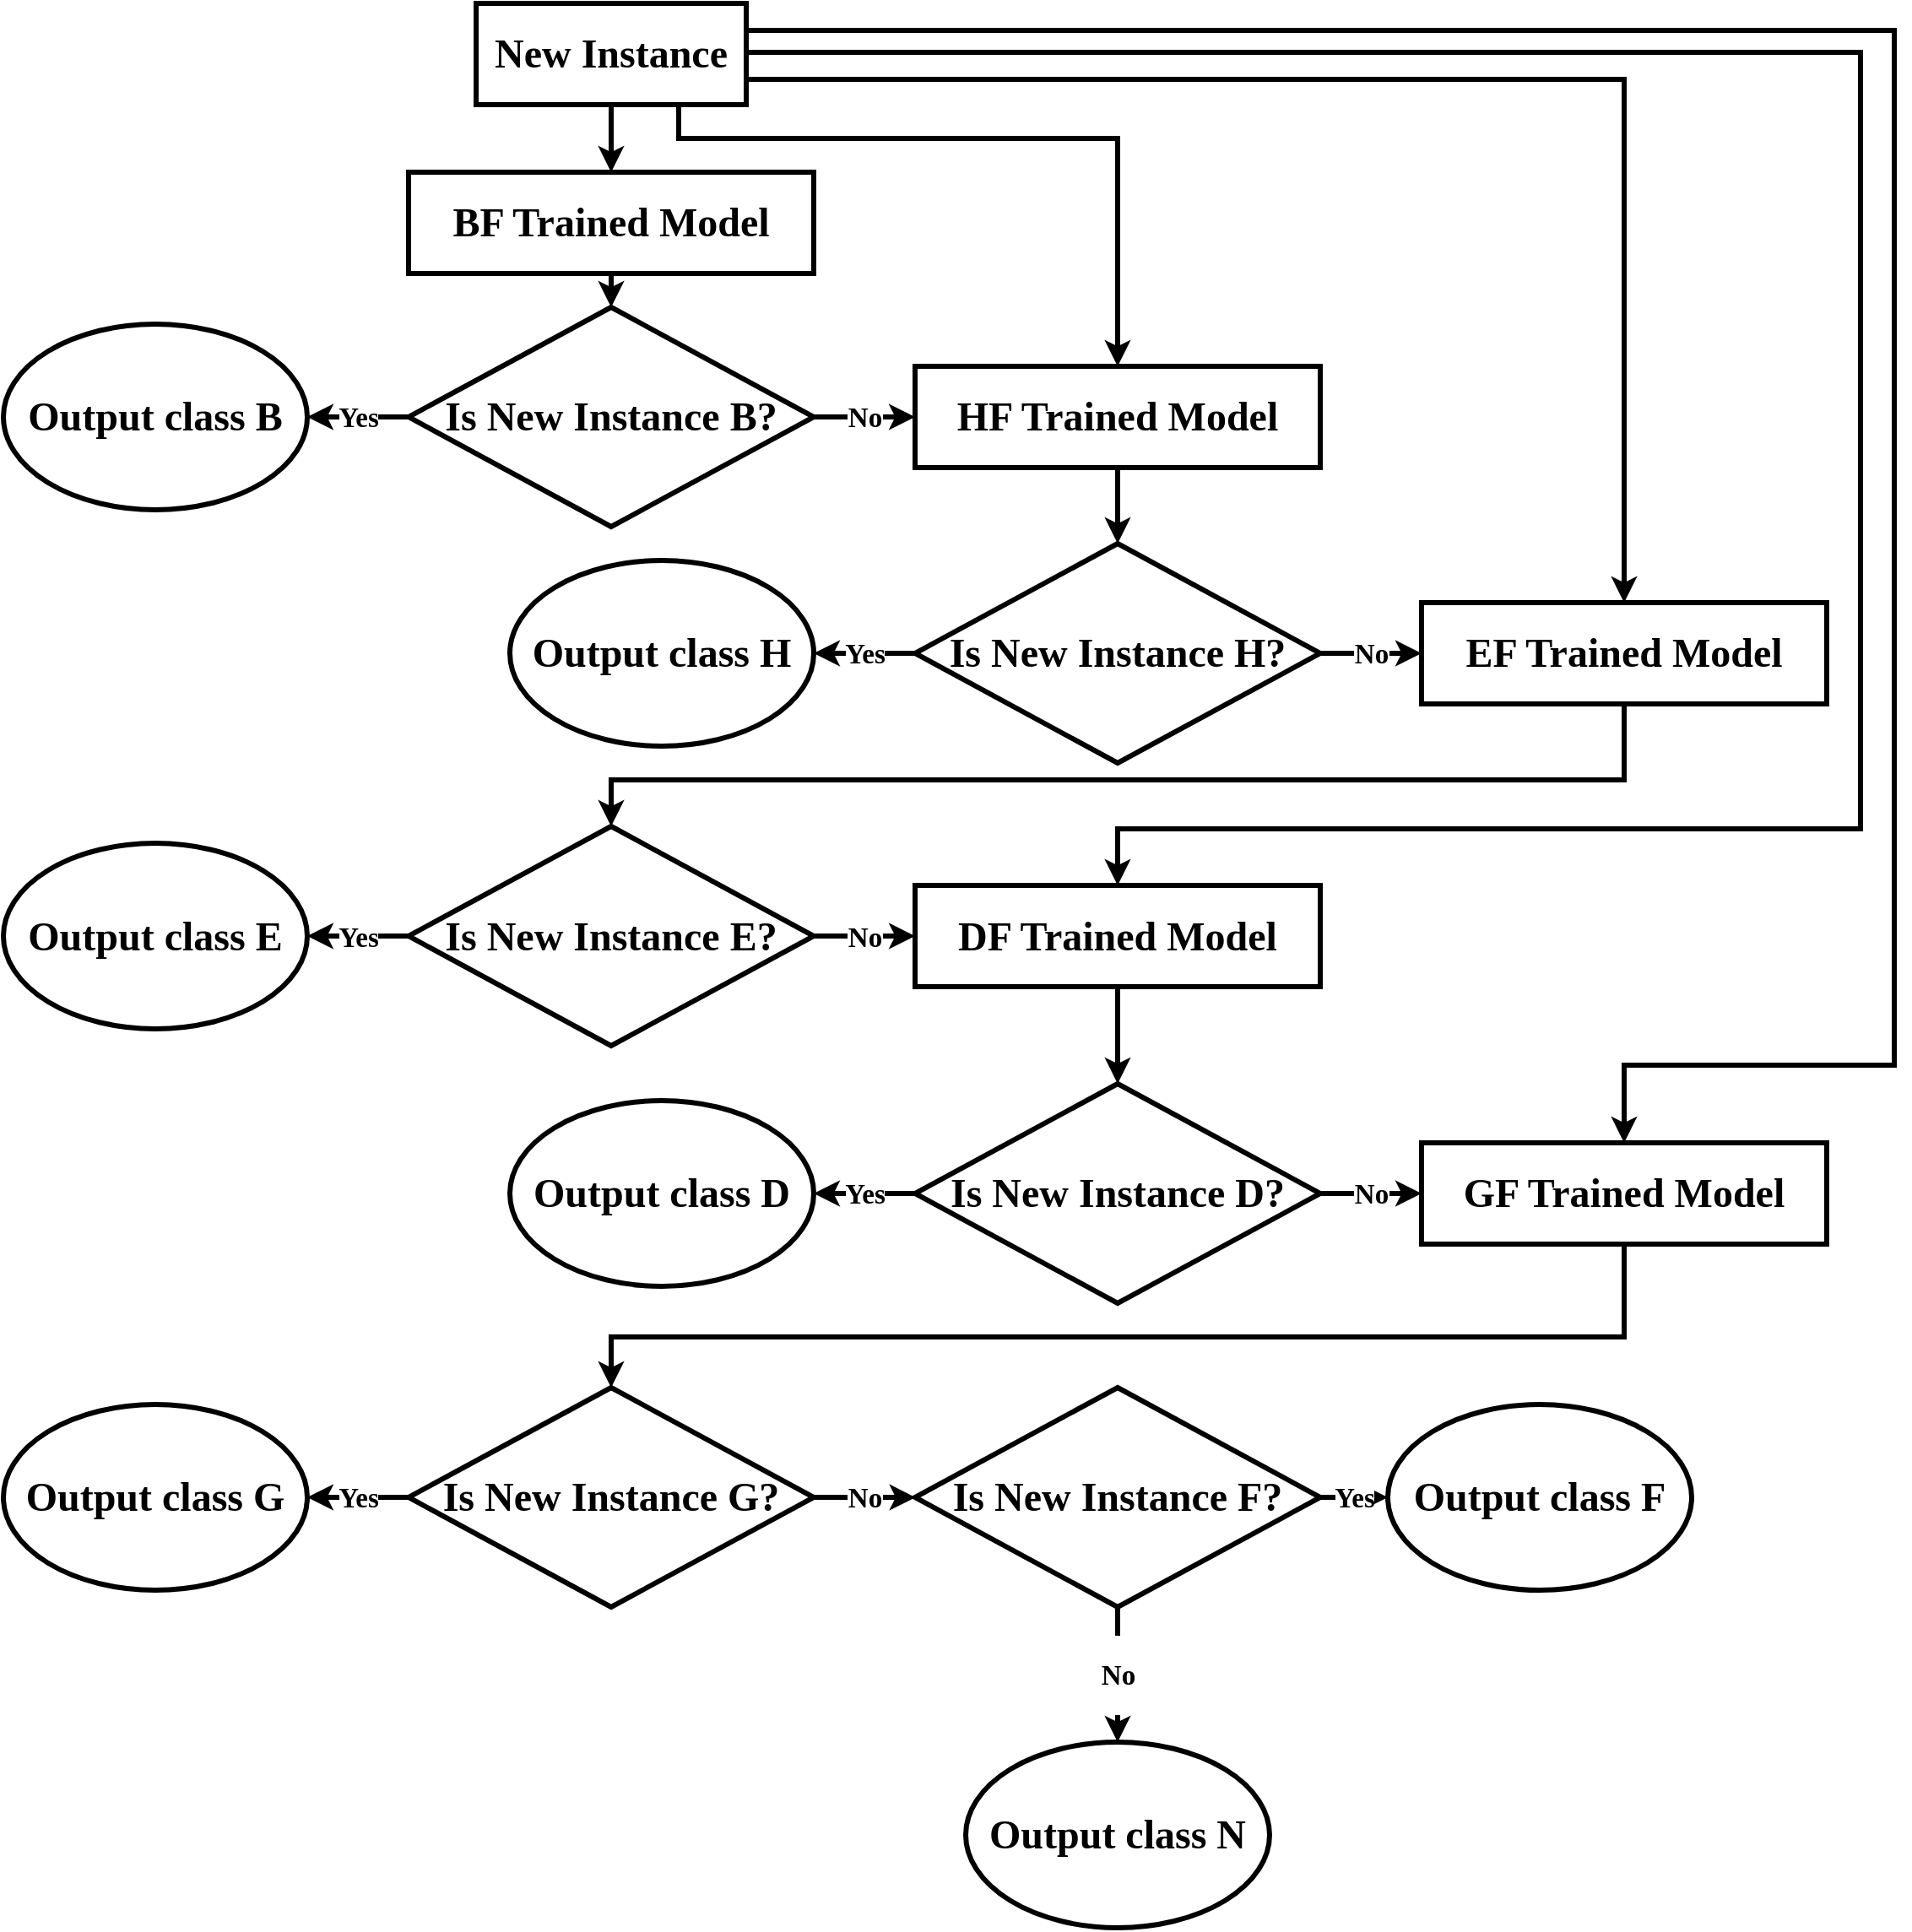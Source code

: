 <mxfile version="10.9.0" type="device"><diagram id="0d6g_CiXjt_Ojf0Guy9M" name="Page-1"><mxGraphModel dx="918" dy="1827" grid="1" gridSize="10" guides="1" tooltips="1" connect="1" arrows="1" fold="1" page="1" pageScale="1" pageWidth="850" pageHeight="1100" math="0" shadow="0"><root><mxCell id="0"/><mxCell id="1" parent="0"/><mxCell id="7xRctPpUuuwP4QkDb6D5-7" style="edgeStyle=orthogonalEdgeStyle;rounded=0;orthogonalLoop=1;jettySize=auto;html=1;exitX=0.5;exitY=1;exitDx=0;exitDy=0;entryX=0.5;entryY=0;entryDx=0;entryDy=0;strokeWidth=3;" parent="1" source="7xRctPpUuuwP4QkDb6D5-1" target="7xRctPpUuuwP4QkDb6D5-4" edge="1"><mxGeometry relative="1" as="geometry"/></mxCell><mxCell id="7xRctPpUuuwP4QkDb6D5-1" value="&lt;h1&gt;&lt;font face=&quot;Times New Roman&quot;&gt;BF Trained Model&lt;/font&gt;&lt;/h1&gt;" style="rounded=0;whiteSpace=wrap;html=1;strokeWidth=3;" parent="1" vertex="1"><mxGeometry x="280" y="100" width="240" height="60" as="geometry"/></mxCell><mxCell id="7xRctPpUuuwP4QkDb6D5-8" style="edgeStyle=orthogonalEdgeStyle;rounded=0;orthogonalLoop=1;jettySize=auto;html=1;exitX=0.5;exitY=1;exitDx=0;exitDy=0;entryX=0.5;entryY=0;entryDx=0;entryDy=0;strokeWidth=3;" parent="1" source="7xRctPpUuuwP4QkDb6D5-2" target="7xRctPpUuuwP4QkDb6D5-1" edge="1"><mxGeometry relative="1" as="geometry"/></mxCell><mxCell id="7xRctPpUuuwP4QkDb6D5-42" style="edgeStyle=orthogonalEdgeStyle;rounded=0;orthogonalLoop=1;jettySize=auto;html=1;exitX=0.75;exitY=1;exitDx=0;exitDy=0;strokeWidth=3;" parent="1" source="7xRctPpUuuwP4QkDb6D5-2" target="7xRctPpUuuwP4QkDb6D5-9" edge="1"><mxGeometry relative="1" as="geometry"><Array as="points"><mxPoint x="440" y="80"/><mxPoint x="700" y="80"/></Array></mxGeometry></mxCell><mxCell id="7xRctPpUuuwP4QkDb6D5-43" style="edgeStyle=orthogonalEdgeStyle;rounded=0;orthogonalLoop=1;jettySize=auto;html=1;exitX=1;exitY=0.75;exitDx=0;exitDy=0;entryX=0.5;entryY=0;entryDx=0;entryDy=0;strokeWidth=3;" parent="1" source="7xRctPpUuuwP4QkDb6D5-2" target="7xRctPpUuuwP4QkDb6D5-16" edge="1"><mxGeometry relative="1" as="geometry"/></mxCell><mxCell id="7xRctPpUuuwP4QkDb6D5-44" style="edgeStyle=orthogonalEdgeStyle;rounded=0;orthogonalLoop=1;jettySize=auto;html=1;exitX=1;exitY=0.5;exitDx=0;exitDy=0;entryX=0.5;entryY=0;entryDx=0;entryDy=0;strokeWidth=3;" parent="1" source="7xRctPpUuuwP4QkDb6D5-2" target="7xRctPpUuuwP4QkDb6D5-23" edge="1"><mxGeometry relative="1" as="geometry"><Array as="points"><mxPoint x="1140" y="29"/><mxPoint x="1140" y="489"/><mxPoint x="700" y="489"/></Array></mxGeometry></mxCell><mxCell id="7xRctPpUuuwP4QkDb6D5-45" style="edgeStyle=orthogonalEdgeStyle;rounded=0;orthogonalLoop=1;jettySize=auto;html=1;exitX=1;exitY=0.25;exitDx=0;exitDy=0;entryX=0.5;entryY=0;entryDx=0;entryDy=0;strokeWidth=3;" parent="1" source="7xRctPpUuuwP4QkDb6D5-2" target="7xRctPpUuuwP4QkDb6D5-29" edge="1"><mxGeometry relative="1" as="geometry"><Array as="points"><mxPoint x="1160" y="16"/><mxPoint x="1160" y="629"/><mxPoint x="1000" y="629"/></Array></mxGeometry></mxCell><mxCell id="7xRctPpUuuwP4QkDb6D5-2" value="&lt;h1&gt;&lt;font face=&quot;Times New Roman&quot;&gt;New Instance&lt;/font&gt;&lt;/h1&gt;" style="rounded=0;whiteSpace=wrap;html=1;strokeWidth=3;" parent="1" vertex="1"><mxGeometry x="320" width="160" height="60" as="geometry"/></mxCell><mxCell id="7xRctPpUuuwP4QkDb6D5-3" value="&lt;h1&gt;&lt;font face=&quot;Times New Roman&quot;&gt;Output class B&lt;/font&gt;&lt;/h1&gt;" style="ellipse;whiteSpace=wrap;html=1;strokeWidth=3;" parent="1" vertex="1"><mxGeometry x="40" y="190" width="180" height="110" as="geometry"/></mxCell><mxCell id="7xRctPpUuuwP4QkDb6D5-6" value="&lt;h2&gt;&lt;font face=&quot;Times New Roman&quot;&gt;Yes&lt;/font&gt;&lt;/h2&gt;" style="edgeStyle=orthogonalEdgeStyle;rounded=0;orthogonalLoop=1;jettySize=auto;html=1;exitX=0;exitY=0.5;exitDx=0;exitDy=0;entryX=1;entryY=0.5;entryDx=0;entryDy=0;strokeWidth=3;" parent="1" source="7xRctPpUuuwP4QkDb6D5-4" target="7xRctPpUuuwP4QkDb6D5-3" edge="1"><mxGeometry relative="1" as="geometry"/></mxCell><mxCell id="7xRctPpUuuwP4QkDb6D5-10" value="&lt;h2&gt;&lt;font face=&quot;Times New Roman&quot;&gt;No&lt;/font&gt;&lt;/h2&gt;" style="edgeStyle=orthogonalEdgeStyle;rounded=0;orthogonalLoop=1;jettySize=auto;html=1;exitX=1;exitY=0.5;exitDx=0;exitDy=0;entryX=0;entryY=0.5;entryDx=0;entryDy=0;strokeWidth=3;" parent="1" source="7xRctPpUuuwP4QkDb6D5-4" target="7xRctPpUuuwP4QkDb6D5-9" edge="1"><mxGeometry relative="1" as="geometry"/></mxCell><mxCell id="7xRctPpUuuwP4QkDb6D5-4" value="&lt;h1&gt;&lt;font face=&quot;Times New Roman&quot;&gt;Is New Instance B?&lt;/font&gt;&lt;/h1&gt;" style="rhombus;whiteSpace=wrap;html=1;strokeWidth=3;" parent="1" vertex="1"><mxGeometry x="280" y="180" width="240" height="130" as="geometry"/></mxCell><mxCell id="7xRctPpUuuwP4QkDb6D5-17" style="edgeStyle=orthogonalEdgeStyle;rounded=0;orthogonalLoop=1;jettySize=auto;html=1;exitX=0.5;exitY=1;exitDx=0;exitDy=0;entryX=0.5;entryY=0;entryDx=0;entryDy=0;strokeWidth=3;" parent="1" source="7xRctPpUuuwP4QkDb6D5-9" target="7xRctPpUuuwP4QkDb6D5-15" edge="1"><mxGeometry relative="1" as="geometry"/></mxCell><mxCell id="7xRctPpUuuwP4QkDb6D5-9" value="&lt;h1&gt;&lt;font face=&quot;Times New Roman&quot;&gt;HF Trained Model&lt;/font&gt;&lt;/h1&gt;" style="rounded=0;whiteSpace=wrap;html=1;strokeWidth=3;" parent="1" vertex="1"><mxGeometry x="580" y="215" width="240" height="60" as="geometry"/></mxCell><mxCell id="7xRctPpUuuwP4QkDb6D5-12" value="&lt;h1&gt;&lt;font face=&quot;Times New Roman&quot;&gt;Output class H&lt;/font&gt;&lt;/h1&gt;" style="ellipse;whiteSpace=wrap;html=1;strokeWidth=3;" parent="1" vertex="1"><mxGeometry x="340" y="330" width="180" height="110" as="geometry"/></mxCell><mxCell id="7xRctPpUuuwP4QkDb6D5-13" value="&lt;h2&gt;&lt;font face=&quot;Times New Roman&quot;&gt;Yes&lt;/font&gt;&lt;/h2&gt;" style="edgeStyle=orthogonalEdgeStyle;rounded=0;orthogonalLoop=1;jettySize=auto;html=1;exitX=0;exitY=0.5;exitDx=0;exitDy=0;entryX=1;entryY=0.5;entryDx=0;entryDy=0;strokeWidth=3;" parent="1" source="7xRctPpUuuwP4QkDb6D5-15" target="7xRctPpUuuwP4QkDb6D5-12" edge="1"><mxGeometry relative="1" as="geometry"/></mxCell><mxCell id="7xRctPpUuuwP4QkDb6D5-14" value="&lt;h2&gt;&lt;font face=&quot;Times New Roman&quot;&gt;No&lt;/font&gt;&lt;/h2&gt;" style="edgeStyle=orthogonalEdgeStyle;rounded=0;orthogonalLoop=1;jettySize=auto;html=1;exitX=1;exitY=0.5;exitDx=0;exitDy=0;entryX=0;entryY=0.5;entryDx=0;entryDy=0;strokeWidth=3;" parent="1" source="7xRctPpUuuwP4QkDb6D5-15" target="7xRctPpUuuwP4QkDb6D5-16" edge="1"><mxGeometry relative="1" as="geometry"/></mxCell><mxCell id="7xRctPpUuuwP4QkDb6D5-15" value="&lt;h1&gt;&lt;font face=&quot;Times New Roman&quot;&gt;Is New Instance H?&lt;/font&gt;&lt;/h1&gt;" style="rhombus;whiteSpace=wrap;html=1;strokeWidth=3;" parent="1" vertex="1"><mxGeometry x="580" y="320" width="240" height="130" as="geometry"/></mxCell><mxCell id="7xRctPpUuuwP4QkDb6D5-34" style="edgeStyle=orthogonalEdgeStyle;rounded=0;orthogonalLoop=1;jettySize=auto;html=1;exitX=0.5;exitY=1;exitDx=0;exitDy=0;entryX=0.5;entryY=0;entryDx=0;entryDy=0;strokeWidth=3;" parent="1" source="7xRctPpUuuwP4QkDb6D5-16" target="7xRctPpUuuwP4QkDb6D5-22" edge="1"><mxGeometry relative="1" as="geometry"><Array as="points"><mxPoint x="1000" y="460"/><mxPoint x="400" y="460"/></Array></mxGeometry></mxCell><mxCell id="7xRctPpUuuwP4QkDb6D5-16" value="&lt;h1&gt;&lt;font face=&quot;Times New Roman&quot;&gt;EF Trained Model&lt;/font&gt;&lt;/h1&gt;" style="rounded=0;whiteSpace=wrap;html=1;strokeWidth=3;" parent="1" vertex="1"><mxGeometry x="880" y="355" width="240" height="60" as="geometry"/></mxCell><mxCell id="7xRctPpUuuwP4QkDb6D5-19" value="&lt;h1&gt;&lt;font face=&quot;Times New Roman&quot;&gt;Output class E&lt;/font&gt;&lt;/h1&gt;" style="ellipse;whiteSpace=wrap;html=1;strokeWidth=3;" parent="1" vertex="1"><mxGeometry x="40" y="497.5" width="180" height="110" as="geometry"/></mxCell><mxCell id="7xRctPpUuuwP4QkDb6D5-20" value="&lt;h2&gt;&lt;font face=&quot;Times New Roman&quot;&gt;Yes&lt;/font&gt;&lt;/h2&gt;" style="edgeStyle=orthogonalEdgeStyle;rounded=0;orthogonalLoop=1;jettySize=auto;html=1;exitX=0;exitY=0.5;exitDx=0;exitDy=0;entryX=1;entryY=0.5;entryDx=0;entryDy=0;strokeWidth=3;" parent="1" source="7xRctPpUuuwP4QkDb6D5-22" target="7xRctPpUuuwP4QkDb6D5-19" edge="1"><mxGeometry relative="1" as="geometry"/></mxCell><mxCell id="7xRctPpUuuwP4QkDb6D5-21" value="&lt;h2&gt;&lt;font face=&quot;Times New Roman&quot;&gt;No&lt;/font&gt;&lt;/h2&gt;" style="edgeStyle=orthogonalEdgeStyle;rounded=0;orthogonalLoop=1;jettySize=auto;html=1;exitX=1;exitY=0.5;exitDx=0;exitDy=0;entryX=0;entryY=0.5;entryDx=0;entryDy=0;strokeWidth=3;" parent="1" source="7xRctPpUuuwP4QkDb6D5-22" target="7xRctPpUuuwP4QkDb6D5-23" edge="1"><mxGeometry relative="1" as="geometry"/></mxCell><mxCell id="7xRctPpUuuwP4QkDb6D5-22" value="&lt;h1&gt;&lt;font face=&quot;Times New Roman&quot;&gt;Is New Instance E?&lt;/font&gt;&lt;/h1&gt;" style="rhombus;whiteSpace=wrap;html=1;strokeWidth=3;" parent="1" vertex="1"><mxGeometry x="280" y="487.5" width="240" height="130" as="geometry"/></mxCell><mxCell id="7xRctPpUuuwP4QkDb6D5-30" style="edgeStyle=orthogonalEdgeStyle;rounded=0;orthogonalLoop=1;jettySize=auto;html=1;exitX=0.5;exitY=1;exitDx=0;exitDy=0;strokeWidth=3;entryX=0.5;entryY=0;entryDx=0;entryDy=0;" parent="1" source="7xRctPpUuuwP4QkDb6D5-23" target="7xRctPpUuuwP4QkDb6D5-28" edge="1"><mxGeometry relative="1" as="geometry"><mxPoint x="700" y="630" as="targetPoint"/></mxGeometry></mxCell><mxCell id="7xRctPpUuuwP4QkDb6D5-23" value="&lt;h1&gt;&lt;font face=&quot;Times New Roman&quot;&gt;DF Trained Model&lt;/font&gt;&lt;/h1&gt;" style="rounded=0;whiteSpace=wrap;html=1;strokeWidth=3;" parent="1" vertex="1"><mxGeometry x="580" y="522.5" width="240" height="60" as="geometry"/></mxCell><mxCell id="7xRctPpUuuwP4QkDb6D5-25" value="&lt;h1&gt;&lt;font face=&quot;Times New Roman&quot;&gt;Output class D&lt;/font&gt;&lt;/h1&gt;" style="ellipse;whiteSpace=wrap;html=1;strokeWidth=3;" parent="1" vertex="1"><mxGeometry x="340" y="650" width="180" height="110" as="geometry"/></mxCell><mxCell id="7xRctPpUuuwP4QkDb6D5-26" value="&lt;h2&gt;&lt;font face=&quot;Times New Roman&quot;&gt;Yes&lt;/font&gt;&lt;/h2&gt;" style="edgeStyle=orthogonalEdgeStyle;rounded=0;orthogonalLoop=1;jettySize=auto;html=1;exitX=0;exitY=0.5;exitDx=0;exitDy=0;entryX=1;entryY=0.5;entryDx=0;entryDy=0;strokeWidth=3;" parent="1" source="7xRctPpUuuwP4QkDb6D5-28" target="7xRctPpUuuwP4QkDb6D5-25" edge="1"><mxGeometry relative="1" as="geometry"/></mxCell><mxCell id="7xRctPpUuuwP4QkDb6D5-27" value="&lt;h2&gt;&lt;font face=&quot;Times New Roman&quot;&gt;No&lt;/font&gt;&lt;/h2&gt;" style="edgeStyle=orthogonalEdgeStyle;rounded=0;orthogonalLoop=1;jettySize=auto;html=1;exitX=1;exitY=0.5;exitDx=0;exitDy=0;entryX=0;entryY=0.5;entryDx=0;entryDy=0;strokeWidth=3;" parent="1" source="7xRctPpUuuwP4QkDb6D5-28" target="7xRctPpUuuwP4QkDb6D5-29" edge="1"><mxGeometry relative="1" as="geometry"/></mxCell><mxCell id="7xRctPpUuuwP4QkDb6D5-28" value="&lt;h1&gt;&lt;font face=&quot;Times New Roman&quot;&gt;Is New Instance D?&lt;/font&gt;&lt;/h1&gt;" style="rhombus;whiteSpace=wrap;html=1;strokeWidth=3;" parent="1" vertex="1"><mxGeometry x="580" y="640" width="240" height="130" as="geometry"/></mxCell><mxCell id="7xRctPpUuuwP4QkDb6D5-40" style="edgeStyle=orthogonalEdgeStyle;rounded=0;orthogonalLoop=1;jettySize=auto;html=1;exitX=0.5;exitY=1;exitDx=0;exitDy=0;entryX=0.5;entryY=0;entryDx=0;entryDy=0;strokeWidth=3;" parent="1" source="7xRctPpUuuwP4QkDb6D5-29" target="7xRctPpUuuwP4QkDb6D5-38" edge="1"><mxGeometry relative="1" as="geometry"><Array as="points"><mxPoint x="1000" y="790"/><mxPoint x="400" y="790"/></Array></mxGeometry></mxCell><mxCell id="7xRctPpUuuwP4QkDb6D5-29" value="&lt;h1&gt;&lt;font face=&quot;Times New Roman&quot;&gt;GF Trained Model&lt;/font&gt;&lt;/h1&gt;" style="rounded=0;whiteSpace=wrap;html=1;strokeWidth=3;" parent="1" vertex="1"><mxGeometry x="880" y="675" width="240" height="60" as="geometry"/></mxCell><mxCell id="7xRctPpUuuwP4QkDb6D5-35" value="&lt;h1&gt;&lt;font face=&quot;Times New Roman&quot;&gt;Output class G&lt;/font&gt;&lt;/h1&gt;" style="ellipse;whiteSpace=wrap;html=1;strokeWidth=3;" parent="1" vertex="1"><mxGeometry x="40" y="830" width="180" height="110" as="geometry"/></mxCell><mxCell id="7xRctPpUuuwP4QkDb6D5-36" value="&lt;h2&gt;&lt;font face=&quot;Times New Roman&quot;&gt;Yes&lt;/font&gt;&lt;/h2&gt;" style="edgeStyle=orthogonalEdgeStyle;rounded=0;orthogonalLoop=1;jettySize=auto;html=1;exitX=0;exitY=0.5;exitDx=0;exitDy=0;entryX=1;entryY=0.5;entryDx=0;entryDy=0;strokeWidth=3;" parent="1" source="7xRctPpUuuwP4QkDb6D5-38" target="7xRctPpUuuwP4QkDb6D5-35" edge="1"><mxGeometry relative="1" as="geometry"/></mxCell><mxCell id="7xRctPpUuuwP4QkDb6D5-37" value="&lt;h2&gt;&lt;font face=&quot;Times New Roman&quot;&gt;No&lt;/font&gt;&lt;/h2&gt;" style="edgeStyle=orthogonalEdgeStyle;rounded=0;orthogonalLoop=1;jettySize=auto;html=1;exitX=1;exitY=0.5;exitDx=0;exitDy=0;entryX=0;entryY=0.5;entryDx=0;entryDy=0;strokeWidth=3;" parent="1" source="7xRctPpUuuwP4QkDb6D5-38" edge="1"><mxGeometry relative="1" as="geometry"><mxPoint x="580.308" y="885.077" as="targetPoint"/></mxGeometry></mxCell><mxCell id="7xRctPpUuuwP4QkDb6D5-38" value="&lt;h1&gt;&lt;font face=&quot;Times New Roman&quot;&gt;Is New Instance G?&lt;/font&gt;&lt;/h1&gt;" style="rhombus;whiteSpace=wrap;html=1;strokeWidth=3;" parent="1" vertex="1"><mxGeometry x="280" y="820" width="240" height="130" as="geometry"/></mxCell><mxCell id="7xRctPpUuuwP4QkDb6D5-41" value="&lt;h1&gt;&lt;font face=&quot;Times New Roman&quot;&gt;Output class F&lt;/font&gt;&lt;/h1&gt;" style="ellipse;whiteSpace=wrap;html=1;strokeWidth=3;" parent="1" vertex="1"><mxGeometry x="860" y="830" width="180" height="110" as="geometry"/></mxCell><mxCell id="TxjzyeEjTrjUUgZFOUjm-2" value="&lt;h2&gt;&lt;font face=&quot;Times New Roman&quot;&gt;Yes&lt;/font&gt;&lt;/h2&gt;" style="edgeStyle=orthogonalEdgeStyle;rounded=0;orthogonalLoop=1;jettySize=auto;html=1;exitX=1;exitY=0.5;exitDx=0;exitDy=0;entryX=0;entryY=0.5;entryDx=0;entryDy=0;strokeWidth=3;" edge="1" parent="1" source="TxjzyeEjTrjUUgZFOUjm-1" target="7xRctPpUuuwP4QkDb6D5-41"><mxGeometry relative="1" as="geometry"/></mxCell><mxCell id="TxjzyeEjTrjUUgZFOUjm-4" value="&lt;h2&gt;&lt;font face=&quot;Times New Roman&quot;&gt;No&lt;/font&gt;&lt;/h2&gt;" style="edgeStyle=orthogonalEdgeStyle;rounded=0;orthogonalLoop=1;jettySize=auto;html=1;exitX=0.5;exitY=1;exitDx=0;exitDy=0;entryX=0.5;entryY=0;entryDx=0;entryDy=0;strokeWidth=3;" edge="1" parent="1" source="TxjzyeEjTrjUUgZFOUjm-1" target="TxjzyeEjTrjUUgZFOUjm-3"><mxGeometry relative="1" as="geometry"/></mxCell><mxCell id="TxjzyeEjTrjUUgZFOUjm-1" value="&lt;h1&gt;&lt;font face=&quot;Times New Roman&quot;&gt;Is New Instance F?&lt;/font&gt;&lt;/h1&gt;" style="rhombus;whiteSpace=wrap;html=1;strokeWidth=3;" vertex="1" parent="1"><mxGeometry x="580" y="820" width="240" height="130" as="geometry"/></mxCell><mxCell id="TxjzyeEjTrjUUgZFOUjm-3" value="&lt;h1&gt;&lt;font face=&quot;Times New Roman&quot;&gt;Output class N&lt;/font&gt;&lt;/h1&gt;" style="ellipse;whiteSpace=wrap;html=1;strokeWidth=3;" vertex="1" parent="1"><mxGeometry x="610" y="1030" width="180" height="110" as="geometry"/></mxCell></root></mxGraphModel></diagram></mxfile>